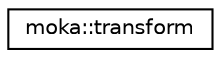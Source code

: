 digraph "Graphical Class Hierarchy"
{
 // LATEX_PDF_SIZE
  edge [fontname="Helvetica",fontsize="10",labelfontname="Helvetica",labelfontsize="10"];
  node [fontname="Helvetica",fontsize="10",shape=record];
  rankdir="LR";
  Node0 [label="moka::transform",height=0.2,width=0.4,color="black", fillcolor="white", style="filled",URL="$classmoka_1_1transform.html",tooltip="A transform class enclosing a position, scale and rotation."];
}

